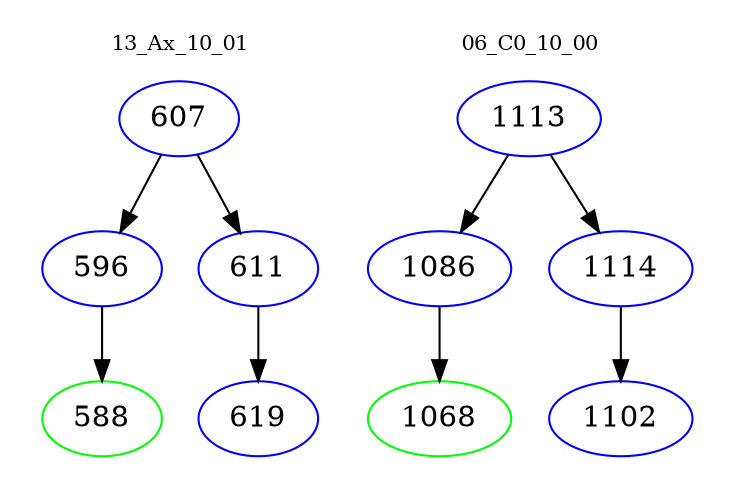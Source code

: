 digraph{
subgraph cluster_0 {
color = white
label = "13_Ax_10_01";
fontsize=10;
T0_607 [label="607", color="blue"]
T0_607 -> T0_596 [color="black"]
T0_596 [label="596", color="blue"]
T0_596 -> T0_588 [color="black"]
T0_588 [label="588", color="green"]
T0_607 -> T0_611 [color="black"]
T0_611 [label="611", color="blue"]
T0_611 -> T0_619 [color="black"]
T0_619 [label="619", color="blue"]
}
subgraph cluster_1 {
color = white
label = "06_C0_10_00";
fontsize=10;
T1_1113 [label="1113", color="blue"]
T1_1113 -> T1_1086 [color="black"]
T1_1086 [label="1086", color="blue"]
T1_1086 -> T1_1068 [color="black"]
T1_1068 [label="1068", color="green"]
T1_1113 -> T1_1114 [color="black"]
T1_1114 [label="1114", color="blue"]
T1_1114 -> T1_1102 [color="black"]
T1_1102 [label="1102", color="blue"]
}
}
